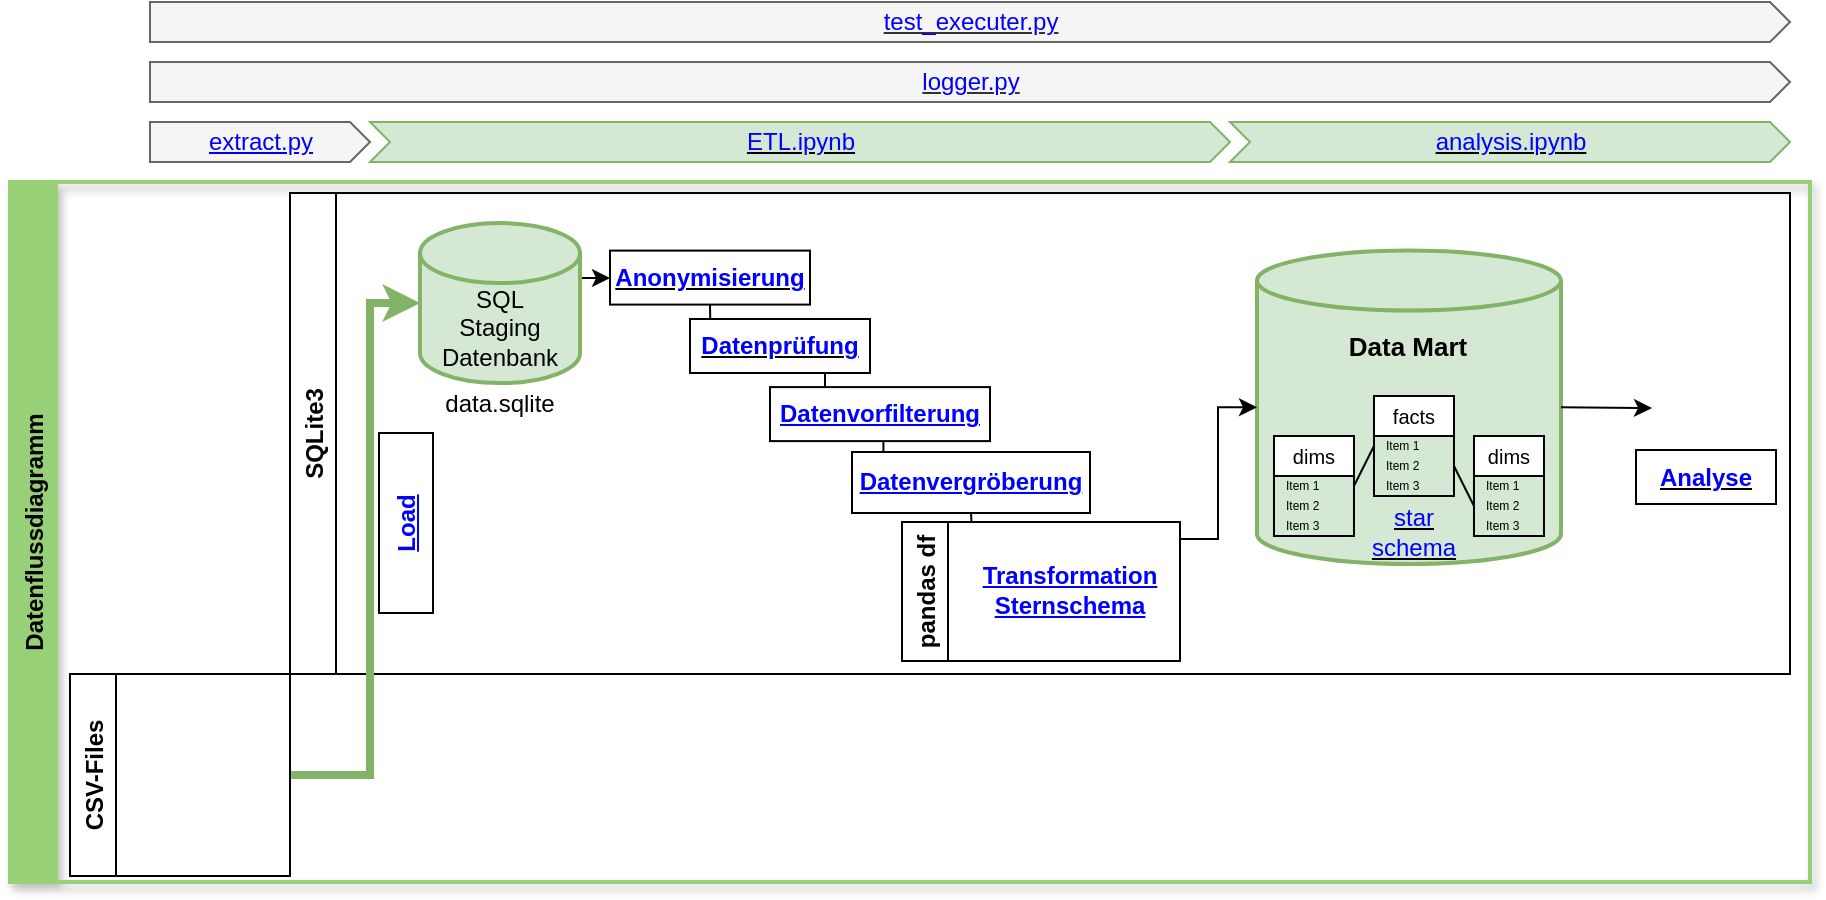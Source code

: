 <mxfile version="20.1.3" type="device"><diagram name="Page-1" id="c7488fd3-1785-93aa-aadb-54a6760d102a"><mxGraphModel dx="1038" dy="547" grid="1" gridSize="10" guides="1" tooltips="1" connect="1" arrows="1" fold="1" page="1" pageScale="1" pageWidth="1100" pageHeight="850" background="none" math="0" shadow="0"><root><mxCell id="0"/><mxCell id="1" parent="0"/><UserObject label="Datenflussdiagramm" id="xkVVOxBw_yeJyGsyUjNZ-36"><mxCell style="swimlane;horizontal=0;shadow=1;labelBackgroundColor=none;labelBorderColor=none;fontSize=12;fontColor=#000000;strokeColor=#97D077;strokeWidth=2;fillColor=#97D077;gradientColor=none;" parent="1" vertex="1"><mxGeometry x="50" y="660" width="900" height="350" as="geometry"/></mxCell></UserObject><UserObject label="SQLite3" link="https://github.com/Fuenfgeld/DMA2022DataProjectC/blob/main/src/analysis.ipynb" id="PFIuR6v0ovPzgkqPzc4s-4"><mxCell style="swimlane;horizontal=0;startSize=23;" parent="xkVVOxBw_yeJyGsyUjNZ-36" vertex="1"><mxGeometry x="140" y="5.5" width="750" height="240.5" as="geometry"/></mxCell></UserObject><mxCell id="Z-9TnousxGG4WOgWIYyv-4" style="edgeStyle=orthogonalEdgeStyle;rounded=0;orthogonalLoop=1;jettySize=auto;html=1;exitX=1;exitY=0;exitDx=0;exitDy=27.5;exitPerimeter=0;entryX=0;entryY=0.5;entryDx=0;entryDy=0;fontColor=#0000FF;" parent="PFIuR6v0ovPzgkqPzc4s-4" source="fH8lq0TSA_9BYZk7DDAZ-1" target="xkVVOxBw_yeJyGsyUjNZ-43" edge="1"><mxGeometry relative="1" as="geometry"/></mxCell><mxCell id="fH8lq0TSA_9BYZk7DDAZ-1" value="SQL&lt;br&gt;Staging&lt;br&gt;Datenbank" style="shape=cylinder3;whiteSpace=wrap;html=1;boundedLbl=1;backgroundOutline=1;size=15;strokeWidth=2;fillColor=#d5e8d4;strokeColor=#82b366;" parent="PFIuR6v0ovPzgkqPzc4s-4" vertex="1"><mxGeometry x="65" y="15.05" width="80" height="80" as="geometry"/></mxCell><mxCell id="Z-9TnousxGG4WOgWIYyv-5" style="edgeStyle=orthogonalEdgeStyle;rounded=0;orthogonalLoop=1;jettySize=auto;html=1;exitX=0.5;exitY=1;exitDx=0;exitDy=0;entryX=0.113;entryY=0.111;entryDx=0;entryDy=0;entryPerimeter=0;fontColor=#0000FF;endArrow=none;endFill=0;" parent="PFIuR6v0ovPzgkqPzc4s-4" source="xkVVOxBw_yeJyGsyUjNZ-43" target="PFIuR6v0ovPzgkqPzc4s-8" edge="1"><mxGeometry relative="1" as="geometry"/></mxCell><UserObject label="&lt;b&gt;&lt;u&gt;&lt;font color=&quot;#0000ff&quot;&gt;Anonymisierung&lt;/font&gt;&lt;/u&gt;&lt;br&gt;&lt;/b&gt;" link="https://github.com/Fuenfgeld/DMA2022DataProjectC/wiki/Datenvorverarbeitung#anonymisierung" id="xkVVOxBw_yeJyGsyUjNZ-43"><mxCell style="whiteSpace=wrap;html=1;strokeWidth=1;labelBorderColor=none;strokeColor=default;labelBackgroundColor=none;gradientColor=none;" parent="PFIuR6v0ovPzgkqPzc4s-4" vertex="1"><mxGeometry x="160" y="28.8" width="100" height="27" as="geometry"/></mxCell></UserObject><mxCell id="xkVVOxBw_yeJyGsyUjNZ-8" value="" style="shape=cylinder3;whiteSpace=wrap;html=1;boundedLbl=1;backgroundOutline=3;size=15;strokeColor=#82b366;fillColor=#d5e8d4;strokeWidth=2;align=center;" parent="PFIuR6v0ovPzgkqPzc4s-4" vertex="1"><mxGeometry x="483.49" y="28.8" width="152" height="156.7" as="geometry"/></mxCell><mxCell id="Z-9TnousxGG4WOgWIYyv-10" style="edgeStyle=orthogonalEdgeStyle;rounded=0;orthogonalLoop=1;jettySize=auto;html=1;exitX=0.75;exitY=1;exitDx=0;exitDy=0;entryX=0.25;entryY=0;entryDx=0;entryDy=0;fontColor=#0000FF;endArrow=none;endFill=0;" parent="PFIuR6v0ovPzgkqPzc4s-4" source="PFIuR6v0ovPzgkqPzc4s-8" target="WWk708Z8lFxyfW0Tjglj-2" edge="1"><mxGeometry relative="1" as="geometry"/></mxCell><UserObject label="&lt;b&gt;&lt;u&gt;&lt;font color=&quot;#0000ff&quot;&gt;Datenprüfung&lt;/font&gt;&lt;/u&gt;&lt;br&gt;&lt;/b&gt;" link="https://github.com/Fuenfgeld/DMA2022DataProjectC/wiki/Datenvorverarbeitung#datenpr%C3%BCfung" id="PFIuR6v0ovPzgkqPzc4s-8"><mxCell style="whiteSpace=wrap;html=1;strokeWidth=1;labelBorderColor=none;strokeColor=default;labelBackgroundColor=none;gradientColor=none;" parent="PFIuR6v0ovPzgkqPzc4s-4" vertex="1"><mxGeometry x="200" y="63.0" width="90" height="27" as="geometry"/></mxCell></UserObject><mxCell id="5ND1hd7ILfxyxebTAZks-1" value="facts" style="swimlane;fontStyle=0;childLayout=stackLayout;horizontal=1;startSize=20;horizontalStack=0;resizeParent=1;resizeParentMax=0;resizeLast=0;collapsible=1;marginBottom=0;fontSize=10;" parent="PFIuR6v0ovPzgkqPzc4s-4" vertex="1"><mxGeometry x="541.99" y="101.5" width="40" height="50" as="geometry"/></mxCell><mxCell id="5ND1hd7ILfxyxebTAZks-2" value="Item 1" style="text;strokeColor=none;fillColor=none;align=left;verticalAlign=middle;spacingLeft=4;spacingRight=4;overflow=hidden;points=[[0,0.5],[1,0.5]];portConstraint=eastwest;rotatable=0;fontSize=6;" parent="5ND1hd7ILfxyxebTAZks-1" vertex="1"><mxGeometry y="20" width="40" height="10" as="geometry"/></mxCell><mxCell id="5ND1hd7ILfxyxebTAZks-3" value="Item 2" style="text;strokeColor=none;fillColor=none;align=left;verticalAlign=middle;spacingLeft=4;spacingRight=4;overflow=hidden;points=[[0,0.5],[1,0.5]];portConstraint=eastwest;rotatable=0;fontSize=6;" parent="5ND1hd7ILfxyxebTAZks-1" vertex="1"><mxGeometry y="30" width="40" height="10" as="geometry"/></mxCell><mxCell id="5ND1hd7ILfxyxebTAZks-4" value="Item 3" style="text;strokeColor=none;fillColor=none;align=left;verticalAlign=middle;spacingLeft=4;spacingRight=4;overflow=hidden;points=[[0,0.5],[1,0.5]];portConstraint=eastwest;rotatable=0;fontSize=6;" parent="5ND1hd7ILfxyxebTAZks-1" vertex="1"><mxGeometry y="40" width="40" height="10" as="geometry"/></mxCell><mxCell id="5ND1hd7ILfxyxebTAZks-5" value="dims" style="swimlane;fontStyle=0;childLayout=stackLayout;horizontal=1;startSize=20;horizontalStack=0;resizeParent=1;resizeParentMax=0;resizeLast=0;collapsible=1;marginBottom=0;fontSize=10;" parent="PFIuR6v0ovPzgkqPzc4s-4" vertex="1"><mxGeometry x="591.99" y="121.5" width="35" height="50" as="geometry"/></mxCell><mxCell id="5ND1hd7ILfxyxebTAZks-6" value="Item 1" style="text;strokeColor=none;fillColor=none;align=left;verticalAlign=middle;spacingLeft=4;spacingRight=4;overflow=hidden;points=[[0,0.5],[1,0.5]];portConstraint=eastwest;rotatable=0;fontSize=6;" parent="5ND1hd7ILfxyxebTAZks-5" vertex="1"><mxGeometry y="20" width="35" height="10" as="geometry"/></mxCell><mxCell id="5ND1hd7ILfxyxebTAZks-7" value="Item 2" style="text;strokeColor=none;fillColor=none;align=left;verticalAlign=middle;spacingLeft=4;spacingRight=4;overflow=hidden;points=[[0,0.5],[1,0.5]];portConstraint=eastwest;rotatable=0;fontSize=6;" parent="5ND1hd7ILfxyxebTAZks-5" vertex="1"><mxGeometry y="30" width="35" height="10" as="geometry"/></mxCell><mxCell id="5ND1hd7ILfxyxebTAZks-8" value="Item 3" style="text;strokeColor=none;fillColor=none;align=left;verticalAlign=middle;spacingLeft=4;spacingRight=4;overflow=hidden;points=[[0,0.5],[1,0.5]];portConstraint=eastwest;rotatable=0;fontSize=6;" parent="5ND1hd7ILfxyxebTAZks-5" vertex="1"><mxGeometry y="40" width="35" height="10" as="geometry"/></mxCell><mxCell id="5ND1hd7ILfxyxebTAZks-9" value="dims" style="swimlane;fontStyle=0;childLayout=stackLayout;horizontal=1;startSize=20;horizontalStack=0;resizeParent=1;resizeParentMax=0;resizeLast=0;collapsible=1;marginBottom=0;fontSize=10;" parent="PFIuR6v0ovPzgkqPzc4s-4" vertex="1"><mxGeometry x="491.99" y="121.5" width="40" height="50" as="geometry"/></mxCell><mxCell id="5ND1hd7ILfxyxebTAZks-10" value="Item 1" style="text;strokeColor=none;fillColor=none;align=left;verticalAlign=middle;spacingLeft=4;spacingRight=4;overflow=hidden;points=[[0,0.5],[1,0.5]];portConstraint=eastwest;rotatable=0;fontSize=6;" parent="5ND1hd7ILfxyxebTAZks-9" vertex="1"><mxGeometry y="20" width="40" height="10" as="geometry"/></mxCell><mxCell id="5ND1hd7ILfxyxebTAZks-11" value="Item 2" style="text;strokeColor=none;fillColor=none;align=left;verticalAlign=middle;spacingLeft=4;spacingRight=4;overflow=hidden;points=[[0,0.5],[1,0.5]];portConstraint=eastwest;rotatable=0;fontSize=6;" parent="5ND1hd7ILfxyxebTAZks-9" vertex="1"><mxGeometry y="30" width="40" height="10" as="geometry"/></mxCell><mxCell id="5ND1hd7ILfxyxebTAZks-12" value="Item 3" style="text;strokeColor=none;fillColor=none;align=left;verticalAlign=middle;spacingLeft=4;spacingRight=4;overflow=hidden;points=[[0,0.5],[1,0.5]];portConstraint=eastwest;rotatable=0;fontSize=6;" parent="5ND1hd7ILfxyxebTAZks-9" vertex="1"><mxGeometry y="40" width="40" height="10" as="geometry"/></mxCell><mxCell id="5ND1hd7ILfxyxebTAZks-13" value="" style="endArrow=none;html=1;rounded=0;fontSize=6;exitX=1;exitY=0.5;exitDx=0;exitDy=0;entryX=0;entryY=0.5;entryDx=0;entryDy=0;" parent="PFIuR6v0ovPzgkqPzc4s-4" source="5ND1hd7ILfxyxebTAZks-9" target="5ND1hd7ILfxyxebTAZks-2" edge="1"><mxGeometry width="50" height="50" relative="1" as="geometry"><mxPoint x="591.99" y="151.5" as="sourcePoint"/><mxPoint x="641.99" y="101.5" as="targetPoint"/></mxGeometry></mxCell><mxCell id="5ND1hd7ILfxyxebTAZks-14" value="" style="endArrow=none;html=1;rounded=0;fontSize=6;entryX=0;entryY=0.5;entryDx=0;entryDy=0;exitX=1;exitY=0.5;exitDx=0;exitDy=0;" parent="PFIuR6v0ovPzgkqPzc4s-4" source="5ND1hd7ILfxyxebTAZks-3" target="5ND1hd7ILfxyxebTAZks-7" edge="1"><mxGeometry width="50" height="50" relative="1" as="geometry"><mxPoint x="591.99" y="151.5" as="sourcePoint"/><mxPoint x="641.99" y="101.5" as="targetPoint"/></mxGeometry></mxCell><mxCell id="5ND1hd7ILfxyxebTAZks-15" value="&lt;font style=&quot;font-size: 13px;&quot;&gt;&lt;b&gt;Data Mart&lt;/b&gt;&lt;/font&gt;" style="text;html=1;strokeColor=none;fillColor=none;align=center;verticalAlign=middle;whiteSpace=wrap;rounded=0;fontSize=10;" parent="PFIuR6v0ovPzgkqPzc4s-4" vertex="1"><mxGeometry x="483.49" y="61.5" width="152" height="30" as="geometry"/></mxCell><mxCell id="Z-9TnousxGG4WOgWIYyv-7" style="edgeStyle=orthogonalEdgeStyle;rounded=0;orthogonalLoop=1;jettySize=auto;html=1;exitX=0.5;exitY=1;exitDx=0;exitDy=0;entryX=0.25;entryY=0;entryDx=0;entryDy=0;fontColor=#0000FF;endArrow=none;endFill=0;" parent="PFIuR6v0ovPzgkqPzc4s-4" source="uUQ6Lqgu7IrXjWPr7j8Y-1" target="YkNErlGE9aybnZ01sQq4-3" edge="1"><mxGeometry relative="1" as="geometry"/></mxCell><UserObject label="&lt;b&gt;&lt;font color=&quot;#0000ff&quot;&gt;&lt;u&gt;Datenvergröberung&lt;/u&gt;&lt;/font&gt;&lt;br&gt;&lt;/b&gt;" link="https://github.com/Fuenfgeld/DMA2022DataProjectC/wiki/Datenvorverarbeitung#vergr%C3%B6berung-der-daten" id="uUQ6Lqgu7IrXjWPr7j8Y-1"><mxCell style="whiteSpace=wrap;html=1;strokeWidth=1;labelBorderColor=none;strokeColor=default;labelBackgroundColor=none;gradientColor=none;" parent="PFIuR6v0ovPzgkqPzc4s-4" vertex="1"><mxGeometry x="281" y="129.5" width="119" height="30.5" as="geometry"/></mxCell></UserObject><mxCell id="xkVVOxBw_yeJyGsyUjNZ-20" style="edgeStyle=none;rounded=0;orthogonalLoop=1;jettySize=auto;html=1;exitX=1;exitY=0.5;exitDx=0;exitDy=0;exitPerimeter=0;entryX=0;entryY=0.5;entryDx=0;entryDy=0;" parent="PFIuR6v0ovPzgkqPzc4s-4" source="xkVVOxBw_yeJyGsyUjNZ-8" target="xkVVOxBw_yeJyGsyUjNZ-28" edge="1"><mxGeometry relative="1" as="geometry"><mxPoint x="535.49" y="201.5" as="sourcePoint"/><mxPoint x="705" y="107.5" as="targetPoint"/></mxGeometry></mxCell><mxCell id="YkNErlGE9aybnZ01sQq4-17" value="data.sqlite" style="text;html=1;strokeColor=none;fillColor=none;align=center;verticalAlign=middle;whiteSpace=wrap;rounded=0;" parent="PFIuR6v0ovPzgkqPzc4s-4" vertex="1"><mxGeometry x="75" y="90.5" width="60" height="30" as="geometry"/></mxCell><mxCell id="YkNErlGE9aybnZ01sQq4-32" style="edgeStyle=orthogonalEdgeStyle;rounded=0;orthogonalLoop=1;jettySize=auto;html=1;exitX=1;exitY=0.5;exitDx=0;exitDy=0;entryX=0;entryY=0.5;entryDx=0;entryDy=0;entryPerimeter=0;strokeWidth=1;" parent="PFIuR6v0ovPzgkqPzc4s-4" source="YkNErlGE9aybnZ01sQq4-3" target="xkVVOxBw_yeJyGsyUjNZ-8" edge="1"><mxGeometry relative="1" as="geometry"><Array as="points"><mxPoint x="464" y="173"/><mxPoint x="464" y="107"/></Array></mxGeometry></mxCell><UserObject label="pandas df" link="https://github.com/Fuenfgeld/DMA2022DataProjectC/wiki/Mappingtabellen#mappingtabellen-sternschema" id="YkNErlGE9aybnZ01sQq4-3"><mxCell style="swimlane;horizontal=0;labelBorderColor=none;strokeColor=default;fillColor=default;" parent="PFIuR6v0ovPzgkqPzc4s-4" vertex="1"><mxGeometry x="306" y="164.5" width="139" height="69.5" as="geometry"/></mxCell></UserObject><mxCell id="xkVVOxBw_yeJyGsyUjNZ-44" value="&lt;b&gt;&lt;font color=&quot;#0000ff&quot;&gt;&lt;u&gt;Transformation Sternschema&lt;/u&gt;&lt;/font&gt;&lt;br&gt;&lt;/b&gt;" style="whiteSpace=wrap;html=1;strokeWidth=2;labelBorderColor=none;strokeColor=none;labelBackgroundColor=none;gradientColor=none;" parent="YkNErlGE9aybnZ01sQq4-3" vertex="1"><mxGeometry x="39" y="15.3" width="90" height="37.45" as="geometry"/></mxCell><UserObject label="&lt;b&gt;&lt;font color=&quot;#0000ff&quot;&gt;&lt;u&gt;Load&lt;/u&gt;&lt;/font&gt;&lt;br&gt;&lt;/b&gt;" link="https://nbviewer.org/github/Fuenfgeld/DMA2022DataProjectC/blob/main/src/ETL.ipynb#Daten-in-Datenbank-laden" id="WWk708Z8lFxyfW0Tjglj-1"><mxCell style="whiteSpace=wrap;html=1;strokeWidth=1;labelBorderColor=none;strokeColor=default;labelBackgroundColor=none;gradientColor=none;rotation=-90;" parent="PFIuR6v0ovPzgkqPzc4s-4" vertex="1"><mxGeometry x="13" y="151.5" width="90" height="27" as="geometry"/></mxCell></UserObject><mxCell id="Z-9TnousxGG4WOgWIYyv-6" style="edgeStyle=orthogonalEdgeStyle;rounded=0;orthogonalLoop=1;jettySize=auto;html=1;exitX=0.5;exitY=1;exitDx=0;exitDy=0;entryX=0.132;entryY=-0.003;entryDx=0;entryDy=0;entryPerimeter=0;fontColor=#0000FF;endArrow=none;endFill=0;" parent="PFIuR6v0ovPzgkqPzc4s-4" source="WWk708Z8lFxyfW0Tjglj-2" target="uUQ6Lqgu7IrXjWPr7j8Y-1" edge="1"><mxGeometry relative="1" as="geometry"><Array as="points"><mxPoint x="297" y="124"/></Array></mxGeometry></mxCell><UserObject label="&lt;b&gt;&lt;font color=&quot;#0000ff&quot;&gt;&lt;u&gt;Datenvorfilterung&lt;/u&gt;&lt;/font&gt;&lt;br&gt;&lt;/b&gt;" link="https://github.com/Fuenfgeld/DMA2022DataProjectC/wiki/Mappingtabellen#schritt-vorfilterung" id="WWk708Z8lFxyfW0Tjglj-2"><mxCell style="whiteSpace=wrap;html=1;strokeWidth=1;labelBorderColor=none;strokeColor=default;labelBackgroundColor=none;gradientColor=none;" parent="PFIuR6v0ovPzgkqPzc4s-4" vertex="1"><mxGeometry x="240" y="97.05" width="110" height="27" as="geometry"/></mxCell></UserObject><UserObject label="&lt;b&gt;&lt;u&gt;&lt;font color=&quot;#0000ff&quot;&gt;Analyse&lt;/font&gt;&lt;/u&gt;&lt;br&gt;&lt;/b&gt;" link="https://github.com/Fuenfgeld/DMA2022DataProjectC/wiki/Analyse" id="Z-9TnousxGG4WOgWIYyv-11"><mxCell style="whiteSpace=wrap;html=1;strokeWidth=1;labelBorderColor=none;strokeColor=default;labelBackgroundColor=none;gradientColor=none;" parent="PFIuR6v0ovPzgkqPzc4s-4" vertex="1"><mxGeometry x="673" y="128.5" width="70" height="27" as="geometry"/></mxCell></UserObject><UserObject label="&lt;u&gt;&lt;font color=&quot;#0000ff&quot;&gt;star schema&lt;/font&gt;&lt;/u&gt;" link="https://github.com/Fuenfgeld/DMA2022DataProjectC/wiki/Datenschema" id="Z-9TnousxGG4WOgWIYyv-12"><mxCell style="text;html=1;strokeColor=none;fillColor=none;align=center;verticalAlign=middle;whiteSpace=wrap;rounded=0;" parent="PFIuR6v0ovPzgkqPzc4s-4" vertex="1"><mxGeometry x="531.99" y="154.5" width="60" height="30" as="geometry"/></mxCell></UserObject><mxCell id="xkVVOxBw_yeJyGsyUjNZ-28" value="" style="shape=image;html=1;verticalAlign=top;verticalLabelPosition=bottom;labelBackgroundColor=#ffffff;imageAspect=0;aspect=fixed;image=https://cdn4.iconfinder.com/data/icons/online-marketing-hand-drawn-vol-2/52/graph__diagram__chart__analytics__analysis__business__growth-128.png;shadow=1;strokeColor=#0000FF;strokeWidth=2;fillColor=#99CCFF;" parent="PFIuR6v0ovPzgkqPzc4s-4" vertex="1"><mxGeometry x="681" y="80.5" width="54" height="54" as="geometry"/></mxCell><mxCell id="YkNErlGE9aybnZ01sQq4-19" style="edgeStyle=orthogonalEdgeStyle;rounded=0;orthogonalLoop=1;jettySize=auto;html=1;exitX=1;exitY=0.5;exitDx=0;exitDy=0;entryX=0;entryY=0.5;entryDx=0;entryDy=0;entryPerimeter=0;strokeWidth=4;fillColor=#d5e8d4;strokeColor=#82b366;" parent="1" source="PFIuR6v0ovPzgkqPzc4s-3" target="fH8lq0TSA_9BYZk7DDAZ-1" edge="1"><mxGeometry relative="1" as="geometry"><Array as="points"><mxPoint x="230" y="957"/><mxPoint x="230" y="721"/></Array></mxGeometry></mxCell><UserObject label="CSV-Files" link="https://github.com/Fuenfgeld/DMA2022DataProjectC/tree/main/data" id="PFIuR6v0ovPzgkqPzc4s-3"><mxCell style="swimlane;horizontal=0;labelBorderColor=none;strokeColor=default;fillColor=default;" parent="1" vertex="1"><mxGeometry x="80" y="906" width="110" height="101" as="geometry"/></mxCell></UserObject><mxCell id="fH8lq0TSA_9BYZk7DDAZ-3" value="" style="shape=image;html=1;verticalAlign=top;verticalLabelPosition=bottom;labelBackgroundColor=#ffffff;imageAspect=0;aspect=fixed;image=https://cdn1.iconfinder.com/data/icons/bootstrap-vol-3/16/filetype-csv-128.png" parent="PFIuR6v0ovPzgkqPzc4s-3" vertex="1"><mxGeometry x="40.0" y="27.5" width="48" height="48" as="geometry"/></mxCell><mxCell id="fH8lq0TSA_9BYZk7DDAZ-5" value="" style="shape=image;html=1;verticalAlign=top;verticalLabelPosition=bottom;labelBackgroundColor=#ffffff;imageAspect=0;aspect=fixed;image=https://cdn1.iconfinder.com/data/icons/bootstrap-vol-3/16/filetype-csv-128.png" parent="PFIuR6v0ovPzgkqPzc4s-3" vertex="1"><mxGeometry x="30" y="45.3" width="46.2" height="46.2" as="geometry"/></mxCell><mxCell id="fH8lq0TSA_9BYZk7DDAZ-7" value="" style="shape=image;html=1;verticalAlign=top;verticalLabelPosition=bottom;labelBackgroundColor=#97D077;imageAspect=0;aspect=fixed;image=https://cdn1.iconfinder.com/data/icons/bootstrap-vol-3/16/filetype-csv-128.png;fontColor=#000000;imageBorder=none;imageBackground=default;sketch=0;" parent="PFIuR6v0ovPzgkqPzc4s-3" vertex="1"><mxGeometry x="52.4" y="9.5" width="48" height="48" as="geometry"/></mxCell><UserObject label="&lt;u&gt;&lt;font color=&quot;#0000ff&quot;&gt;ETL.ipynb&lt;/font&gt;&lt;/u&gt;" link="https://github.com/Fuenfgeld/DMA2022DataProjectC/blob/main/src/ETL.ipynb" id="YkNErlGE9aybnZ01sQq4-8"><mxCell style="html=1;shadow=0;dashed=0;align=center;verticalAlign=middle;shape=mxgraph.arrows2.arrow;dy=0;dx=10;notch=10;fillColor=#d5e8d4;strokeColor=#82b366;" parent="1" vertex="1"><mxGeometry x="230" y="630" width="430" height="20" as="geometry"/></mxCell></UserObject><UserObject label="&lt;font color=&quot;#0000ff&quot;&gt;&lt;u&gt;extract.py&lt;/u&gt;&lt;/font&gt;" link="https://github.com/Fuenfgeld/DMA2022DataProjectC/blob/main/src/extract.py" id="YkNErlGE9aybnZ01sQq4-9"><mxCell style="html=1;shadow=0;dashed=0;align=center;verticalAlign=middle;shape=mxgraph.arrows2.arrow;dy=0;dx=10;notch=0;fillColor=#f5f5f5;fontColor=#333333;strokeColor=#666666;" parent="1" vertex="1"><mxGeometry x="120" y="630" width="110" height="20" as="geometry"/></mxCell></UserObject><UserObject label="&lt;u&gt;&lt;font color=&quot;#0000ff&quot;&gt;analysis.ipynb&lt;/font&gt;&lt;/u&gt;" link="https://github.com/Fuenfgeld/DMA2022DataProjectC/blob/main/src/analysis.ipynb" id="YkNErlGE9aybnZ01sQq4-15"><mxCell style="html=1;shadow=0;dashed=0;align=center;verticalAlign=middle;shape=mxgraph.arrows2.arrow;dy=0;dx=10;notch=10;fillColor=#d5e8d4;strokeColor=#82b366;" parent="1" vertex="1"><mxGeometry x="660" y="630" width="280" height="20" as="geometry"/></mxCell></UserObject><UserObject label="&lt;u&gt;&lt;font color=&quot;#0000ff&quot;&gt;logger.py&lt;/font&gt;&lt;/u&gt;" link="https://github.com/Fuenfgeld/DMA2022DataProjectC/blob/main/src/logger.py" id="YkNErlGE9aybnZ01sQq4-36"><mxCell style="html=1;shadow=0;dashed=0;align=center;verticalAlign=middle;shape=mxgraph.arrows2.arrow;dy=0;dx=10;notch=0;fillColor=#f5f5f5;fontColor=#333333;strokeColor=#666666;" parent="1" vertex="1"><mxGeometry x="120" y="600" width="820" height="20" as="geometry"/></mxCell></UserObject><UserObject label="&lt;u&gt;&lt;font color=&quot;#0000ff&quot;&gt;test_executer.py&lt;/font&gt;&lt;/u&gt;" link="https://github.com/Fuenfgeld/DMA2022DataProjectC/blob/main/src/test_executer.py" id="YkNErlGE9aybnZ01sQq4-37"><mxCell style="html=1;shadow=0;dashed=0;align=center;verticalAlign=middle;shape=mxgraph.arrows2.arrow;dy=0;dx=10;notch=0;fillColor=#f5f5f5;fontColor=#333333;strokeColor=#666666;" parent="1" vertex="1"><mxGeometry x="120" y="570" width="820" height="20" as="geometry"/></mxCell></UserObject></root></mxGraphModel></diagram></mxfile>
